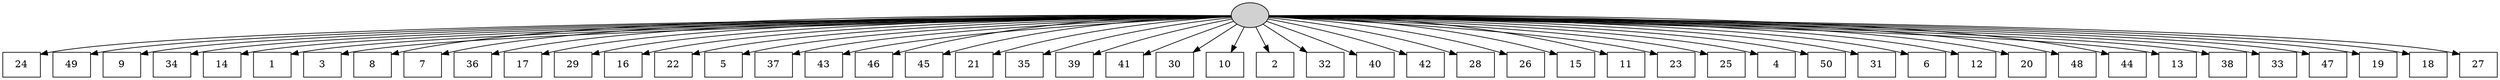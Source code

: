 digraph G {
0[style=filled, fillcolor=grey82, label=""];
1[shape=box,style=filled, fillcolor=white,label="24\n"];
2[shape=box,style=filled, fillcolor=white,label="49\n"];
3[shape=box,style=filled, fillcolor=white,label="9\n"];
4[shape=box,style=filled, fillcolor=white,label="34\n"];
5[shape=box,style=filled, fillcolor=white,label="14\n"];
6[shape=box,style=filled, fillcolor=white,label="1\n"];
7[shape=box,style=filled, fillcolor=white,label="3\n"];
8[shape=box,style=filled, fillcolor=white,label="8\n"];
9[shape=box,style=filled, fillcolor=white,label="7\n"];
10[shape=box,style=filled, fillcolor=white,label="36\n"];
11[shape=box,style=filled, fillcolor=white,label="17\n"];
12[shape=box,style=filled, fillcolor=white,label="29\n"];
13[shape=box,style=filled, fillcolor=white,label="16\n"];
14[shape=box,style=filled, fillcolor=white,label="22\n"];
15[shape=box,style=filled, fillcolor=white,label="5\n"];
16[shape=box,style=filled, fillcolor=white,label="37\n"];
17[shape=box,style=filled, fillcolor=white,label="43\n"];
18[shape=box,style=filled, fillcolor=white,label="46\n"];
19[shape=box,style=filled, fillcolor=white,label="45\n"];
20[shape=box,style=filled, fillcolor=white,label="21\n"];
21[shape=box,style=filled, fillcolor=white,label="35\n"];
22[shape=box,style=filled, fillcolor=white,label="39\n"];
23[shape=box,style=filled, fillcolor=white,label="41\n"];
24[shape=box,style=filled, fillcolor=white,label="30\n"];
25[shape=box,style=filled, fillcolor=white,label="10\n"];
26[shape=box,style=filled, fillcolor=white,label="2\n"];
27[shape=box,style=filled, fillcolor=white,label="32\n"];
28[shape=box,style=filled, fillcolor=white,label="40\n"];
29[shape=box,style=filled, fillcolor=white,label="42\n"];
30[shape=box,style=filled, fillcolor=white,label="28\n"];
31[shape=box,style=filled, fillcolor=white,label="26\n"];
32[shape=box,style=filled, fillcolor=white,label="15\n"];
33[shape=box,style=filled, fillcolor=white,label="11\n"];
34[shape=box,style=filled, fillcolor=white,label="23\n"];
35[shape=box,style=filled, fillcolor=white,label="25\n"];
36[shape=box,style=filled, fillcolor=white,label="4\n"];
37[shape=box,style=filled, fillcolor=white,label="50\n"];
38[shape=box,style=filled, fillcolor=white,label="31\n"];
39[shape=box,style=filled, fillcolor=white,label="6\n"];
40[shape=box,style=filled, fillcolor=white,label="12\n"];
41[shape=box,style=filled, fillcolor=white,label="20\n"];
42[shape=box,style=filled, fillcolor=white,label="48\n"];
43[shape=box,style=filled, fillcolor=white,label="44\n"];
44[shape=box,style=filled, fillcolor=white,label="13\n"];
45[shape=box,style=filled, fillcolor=white,label="38\n"];
46[shape=box,style=filled, fillcolor=white,label="33\n"];
47[shape=box,style=filled, fillcolor=white,label="47\n"];
48[shape=box,style=filled, fillcolor=white,label="19\n"];
49[shape=box,style=filled, fillcolor=white,label="18\n"];
50[shape=box,style=filled, fillcolor=white,label="27\n"];
0->1 ;
0->2 ;
0->3 ;
0->4 ;
0->5 ;
0->6 ;
0->7 ;
0->8 ;
0->9 ;
0->10 ;
0->11 ;
0->12 ;
0->13 ;
0->14 ;
0->15 ;
0->16 ;
0->17 ;
0->18 ;
0->19 ;
0->20 ;
0->21 ;
0->22 ;
0->23 ;
0->24 ;
0->25 ;
0->26 ;
0->27 ;
0->28 ;
0->29 ;
0->30 ;
0->31 ;
0->32 ;
0->33 ;
0->34 ;
0->35 ;
0->36 ;
0->37 ;
0->38 ;
0->39 ;
0->40 ;
0->41 ;
0->42 ;
0->43 ;
0->44 ;
0->45 ;
0->46 ;
0->47 ;
0->48 ;
0->49 ;
0->50 ;
}
